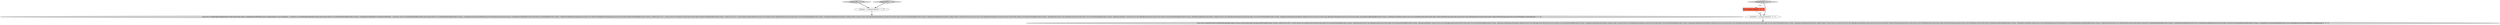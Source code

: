 digraph {
0 [style = filled, label = "compressed['1', '0', '0']", fillcolor = lightgray, shape = diamond image = "AAA0AAABBB1BBB"];
5 [style = filled, label = "Stat stat@@@2@@@['0', '0', '1']", fillcolor = tomato, shape = box image = "AAA0AAABBB3BBB"];
4 [style = filled, label = "storingStatIn['0', '0', '1']", fillcolor = lightgray, shape = diamond image = "AAA0AAABBB3BBB"];
3 [style = filled, label = "compressed['0', '1', '0']", fillcolor = lightgray, shape = diamond image = "AAA0AAABBB2BBB"];
1 [style = filled, label = "return new CreateBackgroundModeStatACLable(){@Override public CreateBackgroundModeACLable storingStatIn(Stat stat){storingStat = statreturn asCreateBackgroundModeACLable()}@Override public ACLCreateModePathAndBytesable<String> creatingParentsIfNeeded(){createParentsIfNeeded = truereturn asACLCreateModePathAndBytesable()}@Override public ACLCreateModePathAndBytesable<String> creatingParentContainersIfNeeded(){setCreateParentsAsContainers()return creatingParentsIfNeeded()}@Override public ACLPathAndBytesable<String> withProtectedEphemeralSequential(){return this.withProtectedEphemeralSequential()}@Override public BackgroundPathAndBytesable<String> withACL(List<ACL> aclList){return this.withACL(aclList)}@Override public BackgroundPathAndBytesable<String> withACL(List<ACL> aclList,boolean applyToParents){return this.withACL(aclList,applyToParents)}@Override public ErrorListenerPathAndBytesable<String> inBackground(BackgroundCallback callback,Object context){return this.inBackground(callback,context)}@Override public ErrorListenerPathAndBytesable<String> inBackground(BackgroundCallback callback,Object context,Executor executor){return this.inBackground(callback,context,executor)}@Override public ErrorListenerPathAndBytesable<String> inBackground(){return this.inBackground()}@Override public ErrorListenerPathAndBytesable<String> inBackground(Object context){return this.inBackground(context)}@Override public ErrorListenerPathAndBytesable<String> inBackground(BackgroundCallback callback){return this.inBackground(callback)}@Override public ErrorListenerPathAndBytesable<String> inBackground(BackgroundCallback callback,Executor executor){return this.inBackground(callback,executor)}@Override public ACLBackgroundPathAndBytesable<String> withMode(CreateMode mode){return this.withMode(mode)}@Override public String forPath(String path,byte(( data){return this.forPath(path,data)}@Override public String forPath(String path){return this.forPath(path)}}@@@4@@@['1', '1', '0']", fillcolor = lightgray, shape = ellipse image = "AAA0AAABBB1BBB"];
6 [style = filled, label = "storingStat = stat@@@3@@@['0', '0', '1']", fillcolor = white, shape = ellipse image = "AAA0AAABBB3BBB"];
7 [style = filled, label = "return new CreateProtectACLCreateModePathAndBytesable<String>(){@Override public BackgroundPathAndBytesable<String> withACL(List<ACL> aclList){return this.withACL(aclList)}@Override public ErrorListenerPathAndBytesable<String> inBackground(){return this.inBackground()}@Override public ErrorListenerPathAndBytesable<String> inBackground(Object context){return this.inBackground(context)}@Override public ErrorListenerPathAndBytesable<String> inBackground(BackgroundCallback callback){return this.inBackground(callback)}@Override public ErrorListenerPathAndBytesable<String> inBackground(BackgroundCallback callback,Object context){return this.inBackground(callback,context)}@Override public ErrorListenerPathAndBytesable<String> inBackground(BackgroundCallback callback,Executor executor){return this.inBackground(callback,executor)}@Override public ErrorListenerPathAndBytesable<String> inBackground(BackgroundCallback callback,Object context,Executor executor){return this.inBackground(callback,context,executor)}@Override public String forPath(String path,byte(( data){return this.forPath(path,data)}@Override public String forPath(String path){return this.forPath(path)}@Override public ACLBackgroundPathAndBytesable<String> withMode(CreateMode mode){return this.withMode(mode)}@Override public ACLCreateModeBackgroundPathAndBytesable<String> withProtection(){return this.withProtection()}@Override public ProtectACLCreateModePathAndBytesable<String> creatingParentsIfNeeded(){return this.creatingParentsIfNeeded()}@Override public ProtectACLCreateModePathAndBytesable<String> creatingParentContainersIfNeeded(){return this.creatingParentContainersIfNeeded()}}@@@4@@@['0', '0', '1']", fillcolor = lightgray, shape = ellipse image = "AAA0AAABBB3BBB"];
2 [style = filled, label = "compress = true@@@3@@@['1', '1', '0']", fillcolor = white, shape = ellipse image = "AAA0AAABBB1BBB"];
5->6 [style = solid, label="stat"];
4->5 [style = dotted, label="true"];
6->7 [style = bold, label=""];
3->2 [style = bold, label=""];
4->6 [style = bold, label=""];
2->1 [style = bold, label=""];
0->2 [style = bold, label=""];
}
